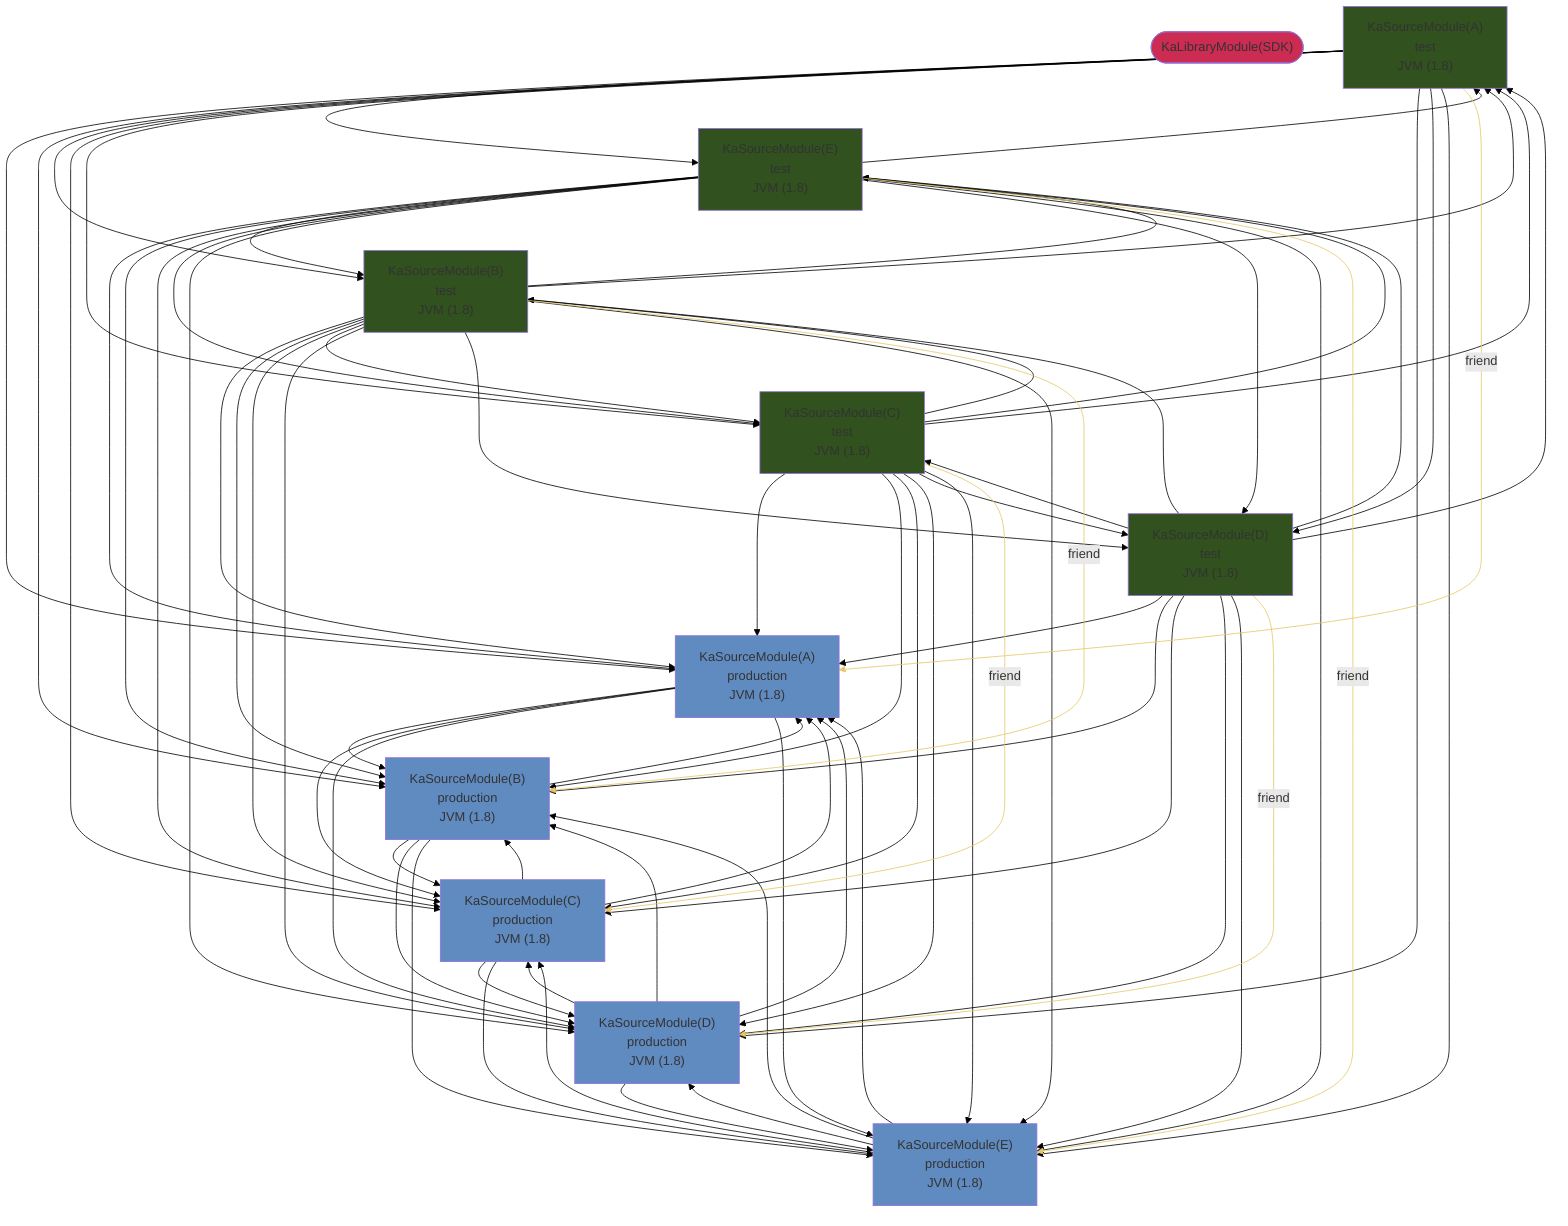 graph TD
  KaLibraryModule_0(["KaLibraryModule(SDK)"])
  KaSourceModule_1["KaSourceModule(A)<br />production<br />JVM (1.8)"]
  KaSourceModule_2["KaSourceModule(A)<br />test<br />JVM (1.8)"]
  KaSourceModule_3["KaSourceModule(B)<br />production<br />JVM (1.8)"]
  KaSourceModule_4["KaSourceModule(B)<br />test<br />JVM (1.8)"]
  KaSourceModule_5["KaSourceModule(C)<br />production<br />JVM (1.8)"]
  KaSourceModule_6["KaSourceModule(C)<br />test<br />JVM (1.8)"]
  KaSourceModule_7["KaSourceModule(D)<br />production<br />JVM (1.8)"]
  KaSourceModule_8["KaSourceModule(D)<br />test<br />JVM (1.8)"]
  KaSourceModule_9["KaSourceModule(E)<br />production<br />JVM (1.8)"]
  KaSourceModule_10["KaSourceModule(E)<br />test<br />JVM (1.8)"]
  style KaLibraryModule_0 fill:#CC2B52
  style KaSourceModule_1 fill:#608BC1
  style KaSourceModule_2 fill:#31511E
  style KaSourceModule_3 fill:#608BC1
  style KaSourceModule_4 fill:#31511E
  style KaSourceModule_5 fill:#608BC1
  style KaSourceModule_6 fill:#31511E
  style KaSourceModule_7 fill:#608BC1
  style KaSourceModule_8 fill:#31511E
  style KaSourceModule_9 fill:#608BC1
  style KaSourceModule_10 fill:#31511E
  KaSourceModule_1 --> KaSourceModule_3
  KaSourceModule_1 --> KaSourceModule_5
  KaSourceModule_1 --> KaSourceModule_7
  KaSourceModule_1 --> KaSourceModule_9
  KaSourceModule_10 --> KaSourceModule_1
  KaSourceModule_10 --> KaSourceModule_2
  KaSourceModule_10 --> KaSourceModule_3
  KaSourceModule_10 --> KaSourceModule_4
  KaSourceModule_10 --> KaSourceModule_5
  KaSourceModule_10 --> KaSourceModule_6
  KaSourceModule_10 --> KaSourceModule_7
  KaSourceModule_10 --> KaSourceModule_8
  KaSourceModule_10 --> KaSourceModule_9
  KaSourceModule_2 --> KaSourceModule_1
  KaSourceModule_2 --> KaSourceModule_10
  KaSourceModule_2 --> KaSourceModule_3
  KaSourceModule_2 --> KaSourceModule_4
  KaSourceModule_2 --> KaSourceModule_5
  KaSourceModule_2 --> KaSourceModule_6
  KaSourceModule_2 --> KaSourceModule_7
  KaSourceModule_2 --> KaSourceModule_8
  KaSourceModule_2 --> KaSourceModule_9
  KaSourceModule_3 --> KaSourceModule_1
  KaSourceModule_3 --> KaSourceModule_5
  KaSourceModule_3 --> KaSourceModule_7
  KaSourceModule_3 --> KaSourceModule_9
  KaSourceModule_4 --> KaSourceModule_1
  KaSourceModule_4 --> KaSourceModule_10
  KaSourceModule_4 --> KaSourceModule_2
  KaSourceModule_4 --> KaSourceModule_3
  KaSourceModule_4 --> KaSourceModule_5
  KaSourceModule_4 --> KaSourceModule_6
  KaSourceModule_4 --> KaSourceModule_7
  KaSourceModule_4 --> KaSourceModule_8
  KaSourceModule_4 --> KaSourceModule_9
  KaSourceModule_5 --> KaSourceModule_1
  KaSourceModule_5 --> KaSourceModule_3
  KaSourceModule_5 --> KaSourceModule_7
  KaSourceModule_5 --> KaSourceModule_9
  KaSourceModule_6 --> KaSourceModule_1
  KaSourceModule_6 --> KaSourceModule_10
  KaSourceModule_6 --> KaSourceModule_2
  KaSourceModule_6 --> KaSourceModule_3
  KaSourceModule_6 --> KaSourceModule_4
  KaSourceModule_6 --> KaSourceModule_5
  KaSourceModule_6 --> KaSourceModule_7
  KaSourceModule_6 --> KaSourceModule_8
  KaSourceModule_6 --> KaSourceModule_9
  KaSourceModule_7 --> KaSourceModule_1
  KaSourceModule_7 --> KaSourceModule_3
  KaSourceModule_7 --> KaSourceModule_5
  KaSourceModule_7 --> KaSourceModule_9
  KaSourceModule_8 --> KaSourceModule_1
  KaSourceModule_8 --> KaSourceModule_10
  KaSourceModule_8 --> KaSourceModule_2
  KaSourceModule_8 --> KaSourceModule_3
  KaSourceModule_8 --> KaSourceModule_4
  KaSourceModule_8 --> KaSourceModule_5
  KaSourceModule_8 --> KaSourceModule_6
  KaSourceModule_8 --> KaSourceModule_7
  KaSourceModule_8 --> KaSourceModule_9
  KaSourceModule_9 --> KaSourceModule_1
  KaSourceModule_9 --> KaSourceModule_3
  KaSourceModule_9 --> KaSourceModule_5
  KaSourceModule_9 --> KaSourceModule_7
  KaSourceModule_10 --friend--> KaSourceModule_9
  KaSourceModule_2 --friend--> KaSourceModule_1
  KaSourceModule_4 --friend--> KaSourceModule_3
  KaSourceModule_6 --friend--> KaSourceModule_5
  KaSourceModule_8 --friend--> KaSourceModule_7
  linkStyle 0 stroke:black
  linkStyle 1 stroke:black
  linkStyle 2 stroke:black
  linkStyle 3 stroke:black
  linkStyle 4 stroke:black
  linkStyle 5 stroke:black
  linkStyle 6 stroke:black
  linkStyle 7 stroke:black
  linkStyle 8 stroke:black
  linkStyle 9 stroke:black
  linkStyle 10 stroke:black
  linkStyle 11 stroke:black
  linkStyle 12 stroke:black
  linkStyle 13 stroke:black
  linkStyle 14 stroke:black
  linkStyle 15 stroke:black
  linkStyle 16 stroke:black
  linkStyle 17 stroke:black
  linkStyle 18 stroke:black
  linkStyle 19 stroke:black
  linkStyle 20 stroke:black
  linkStyle 21 stroke:black
  linkStyle 22 stroke:black
  linkStyle 23 stroke:black
  linkStyle 24 stroke:black
  linkStyle 25 stroke:black
  linkStyle 26 stroke:black
  linkStyle 27 stroke:black
  linkStyle 28 stroke:black
  linkStyle 29 stroke:black
  linkStyle 30 stroke:black
  linkStyle 31 stroke:black
  linkStyle 32 stroke:black
  linkStyle 33 stroke:black
  linkStyle 34 stroke:black
  linkStyle 35 stroke:black
  linkStyle 36 stroke:black
  linkStyle 37 stroke:black
  linkStyle 38 stroke:black
  linkStyle 39 stroke:black
  linkStyle 40 stroke:black
  linkStyle 41 stroke:black
  linkStyle 42 stroke:black
  linkStyle 43 stroke:black
  linkStyle 44 stroke:black
  linkStyle 45 stroke:black
  linkStyle 46 stroke:black
  linkStyle 47 stroke:black
  linkStyle 48 stroke:black
  linkStyle 49 stroke:black
  linkStyle 50 stroke:black
  linkStyle 51 stroke:black
  linkStyle 52 stroke:black
  linkStyle 53 stroke:black
  linkStyle 54 stroke:black
  linkStyle 55 stroke:black
  linkStyle 56 stroke:black
  linkStyle 57 stroke:black
  linkStyle 58 stroke:black
  linkStyle 59 stroke:black
  linkStyle 60 stroke:black
  linkStyle 61 stroke:black
  linkStyle 62 stroke:black
  linkStyle 63 stroke:black
  linkStyle 64 stroke:black
  linkStyle 65 stroke:#E6C767
  linkStyle 66 stroke:#E6C767
  linkStyle 67 stroke:#E6C767
  linkStyle 68 stroke:#E6C767
  linkStyle 69 stroke:#E6C767